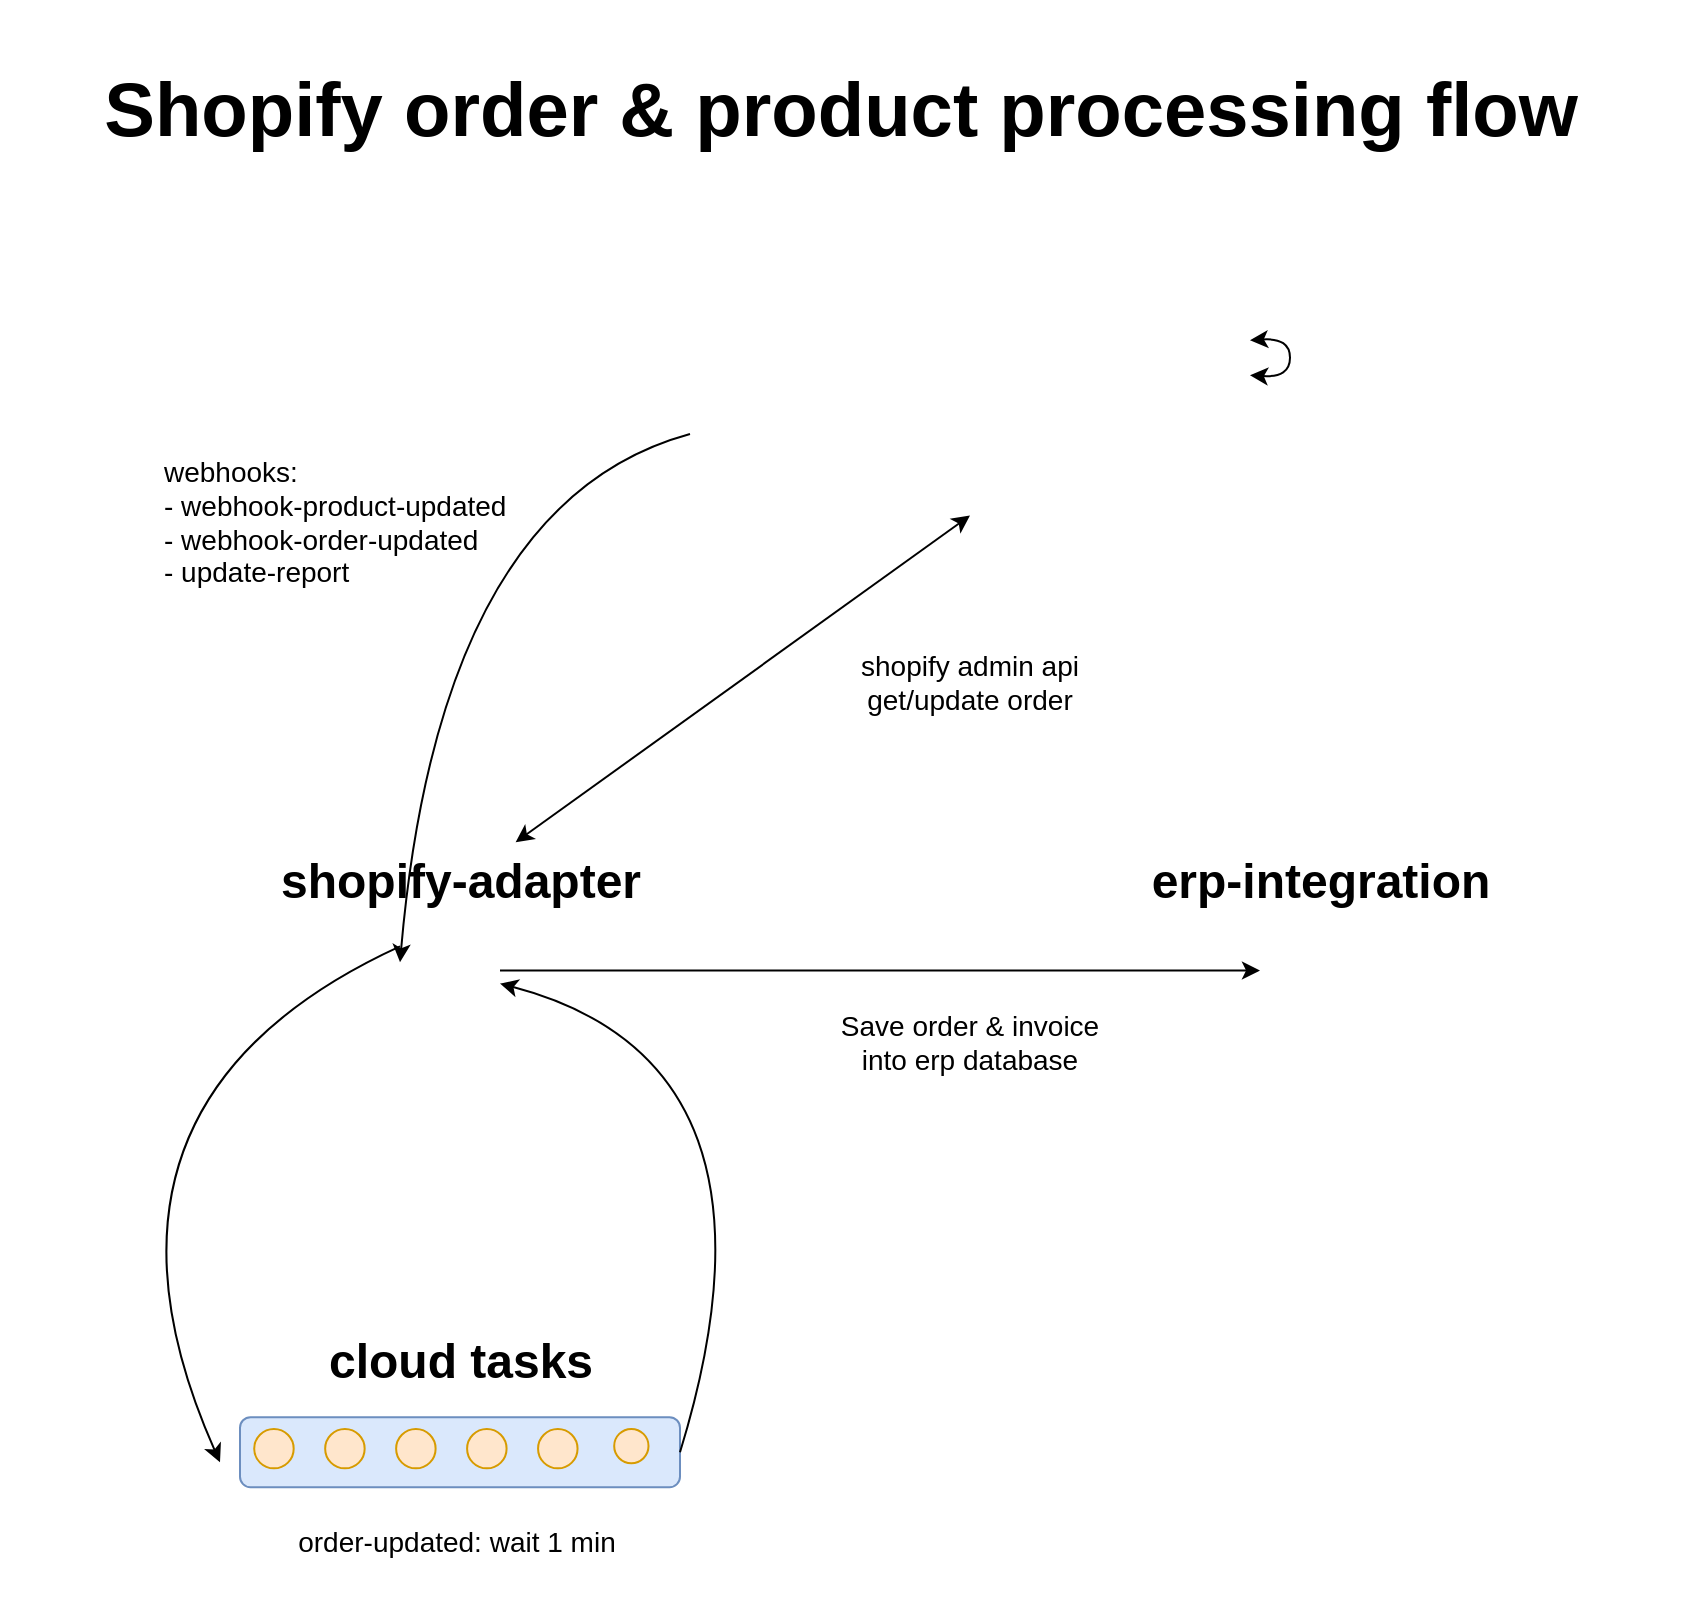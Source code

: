 <mxfile version="18.0.7" type="github">
  <diagram id="PMU9mJKEN09UNIhL2ygX" name="Page-1">
    <mxGraphModel dx="1851" dy="1193" grid="1" gridSize="10" guides="1" tooltips="1" connect="1" arrows="1" fold="1" page="1" pageScale="1" pageWidth="1100" pageHeight="850" math="0" shadow="0">
      <root>
        <mxCell id="0" />
        <mxCell id="1" parent="0" />
        <mxCell id="q9qRasn8BuUO5pFOzquI-30" style="edgeStyle=none;orthogonalLoop=1;jettySize=auto;html=1;curved=1;" edge="1" parent="1" source="q9qRasn8BuUO5pFOzquI-4">
          <mxGeometry relative="1" as="geometry">
            <mxPoint x="420" y="229.995" as="sourcePoint" />
            <mxPoint x="310" y="511.11" as="targetPoint" />
            <Array as="points">
              <mxPoint x="330" y="281.11" />
            </Array>
          </mxGeometry>
        </mxCell>
        <mxCell id="q9qRasn8BuUO5pFOzquI-4" value="" style="shape=image;verticalLabelPosition=bottom;labelBackgroundColor=default;verticalAlign=top;aspect=fixed;imageAspect=0;image=https://logos-world.net/wp-content/uploads/2020/11/Shopify-Logo.png;" vertex="1" parent="1">
          <mxGeometry x="455" y="130" width="280" height="157.77" as="geometry" />
        </mxCell>
        <mxCell id="q9qRasn8BuUO5pFOzquI-10" value="" style="group" vertex="1" connectable="0" parent="1">
          <mxGeometry x="290" y="451.11" width="100" height="88.27" as="geometry" />
        </mxCell>
        <mxCell id="q9qRasn8BuUO5pFOzquI-6" value="" style="shape=image;verticalLabelPosition=bottom;labelBackgroundColor=default;verticalAlign=top;aspect=fixed;imageAspect=0;image=https://docs.nestjs.com/assets/logo-small.svg;" vertex="1" parent="q9qRasn8BuUO5pFOzquI-10">
          <mxGeometry x="20" y="40.0" width="50" height="48.27" as="geometry" />
        </mxCell>
        <mxCell id="q9qRasn8BuUO5pFOzquI-7" value="shopify-adapter" style="text;strokeColor=none;fillColor=none;html=1;fontSize=24;fontStyle=1;verticalAlign=middle;align=center;" vertex="1" parent="q9qRasn8BuUO5pFOzquI-10">
          <mxGeometry width="100" height="40" as="geometry" />
        </mxCell>
        <mxCell id="q9qRasn8BuUO5pFOzquI-11" value="" style="group" vertex="1" connectable="0" parent="1">
          <mxGeometry x="720" y="451.11" width="100" height="88.27" as="geometry" />
        </mxCell>
        <mxCell id="q9qRasn8BuUO5pFOzquI-8" value="" style="shape=image;verticalLabelPosition=bottom;labelBackgroundColor=default;verticalAlign=top;aspect=fixed;imageAspect=0;image=https://docs.nestjs.com/assets/logo-small.svg;" vertex="1" parent="q9qRasn8BuUO5pFOzquI-11">
          <mxGeometry x="20" y="40.0" width="50" height="48.27" as="geometry" />
        </mxCell>
        <mxCell id="q9qRasn8BuUO5pFOzquI-9" value="erp-integration" style="text;strokeColor=none;fillColor=none;html=1;fontSize=24;fontStyle=1;verticalAlign=middle;align=center;" vertex="1" parent="q9qRasn8BuUO5pFOzquI-11">
          <mxGeometry width="100" height="40" as="geometry" />
        </mxCell>
        <mxCell id="q9qRasn8BuUO5pFOzquI-27" value="" style="group" vertex="1" connectable="0" parent="1">
          <mxGeometry x="230" y="691.11" width="280" height="90" as="geometry" />
        </mxCell>
        <mxCell id="q9qRasn8BuUO5pFOzquI-23" value="" style="group" vertex="1" connectable="0" parent="q9qRasn8BuUO5pFOzquI-27">
          <mxGeometry y="47.5" width="220" height="35" as="geometry" />
        </mxCell>
        <mxCell id="q9qRasn8BuUO5pFOzquI-15" value="" style="rounded=1;whiteSpace=wrap;html=1;fillColor=#dae8fc;strokeColor=#6c8ebf;" vertex="1" parent="q9qRasn8BuUO5pFOzquI-23">
          <mxGeometry width="220" height="35" as="geometry" />
        </mxCell>
        <mxCell id="q9qRasn8BuUO5pFOzquI-22" value="" style="group" vertex="1" connectable="0" parent="q9qRasn8BuUO5pFOzquI-23">
          <mxGeometry x="7.097" y="5.833" width="205.806" height="23.333" as="geometry" />
        </mxCell>
        <mxCell id="q9qRasn8BuUO5pFOzquI-16" value="" style="ellipse;whiteSpace=wrap;html=1;aspect=fixed;fillColor=#ffe6cc;strokeColor=#d79b00;" vertex="1" parent="q9qRasn8BuUO5pFOzquI-22">
          <mxGeometry width="19.744" height="19.744" as="geometry" />
        </mxCell>
        <mxCell id="q9qRasn8BuUO5pFOzquI-17" value="" style="ellipse;whiteSpace=wrap;html=1;aspect=fixed;fillColor=#ffe6cc;strokeColor=#d79b00;" vertex="1" parent="q9qRasn8BuUO5pFOzquI-22">
          <mxGeometry x="35.484" width="19.744" height="19.744" as="geometry" />
        </mxCell>
        <mxCell id="q9qRasn8BuUO5pFOzquI-18" value="" style="ellipse;whiteSpace=wrap;html=1;aspect=fixed;fillColor=#ffe6cc;strokeColor=#d79b00;" vertex="1" parent="q9qRasn8BuUO5pFOzquI-22">
          <mxGeometry x="70.968" width="19.744" height="19.744" as="geometry" />
        </mxCell>
        <mxCell id="q9qRasn8BuUO5pFOzquI-19" value="" style="ellipse;whiteSpace=wrap;html=1;aspect=fixed;fillColor=#ffe6cc;strokeColor=#d79b00;" vertex="1" parent="q9qRasn8BuUO5pFOzquI-22">
          <mxGeometry x="106.452" width="19.744" height="19.744" as="geometry" />
        </mxCell>
        <mxCell id="q9qRasn8BuUO5pFOzquI-20" value="" style="ellipse;whiteSpace=wrap;html=1;aspect=fixed;fillColor=#ffe6cc;strokeColor=#d79b00;" vertex="1" parent="q9qRasn8BuUO5pFOzquI-22">
          <mxGeometry x="141.935" width="19.744" height="19.744" as="geometry" />
        </mxCell>
        <mxCell id="q9qRasn8BuUO5pFOzquI-21" value="" style="ellipse;whiteSpace=wrap;html=1;aspect=fixed;fillColor=#ffe6cc;strokeColor=#d79b00;" vertex="1" parent="q9qRasn8BuUO5pFOzquI-23">
          <mxGeometry x="187.097" y="5.833" width="17.16" height="17.16" as="geometry" />
        </mxCell>
        <mxCell id="q9qRasn8BuUO5pFOzquI-26" value="&lt;div&gt;cloud tasks&lt;/div&gt;" style="text;strokeColor=none;fillColor=none;html=1;fontSize=24;fontStyle=1;verticalAlign=middle;align=center;" vertex="1" parent="q9qRasn8BuUO5pFOzquI-27">
          <mxGeometry x="60" width="100" height="40" as="geometry" />
        </mxCell>
        <mxCell id="q9qRasn8BuUO5pFOzquI-12" value="" style="shape=image;verticalLabelPosition=bottom;labelBackgroundColor=default;verticalAlign=top;aspect=fixed;imageAspect=0;image=https://joncloudgeek.com/blog/managing-background-jobs-with-cloud-tasks/cloud-tasks-logo.png;" vertex="1" parent="q9qRasn8BuUO5pFOzquI-27">
          <mxGeometry x="230" y="40" width="50" height="50" as="geometry" />
        </mxCell>
        <mxCell id="q9qRasn8BuUO5pFOzquI-31" value="&lt;div style=&quot;font-size: 14px;&quot; align=&quot;left&quot;&gt;&lt;font style=&quot;font-size: 14px;&quot;&gt;webhooks:&lt;/font&gt;&lt;/div&gt;&lt;div style=&quot;font-size: 14px;&quot; align=&quot;left&quot;&gt;&lt;font style=&quot;font-size: 14px;&quot;&gt;- webhook-product-updated&lt;/font&gt;&lt;/div&gt;&lt;div style=&quot;font-size: 14px;&quot; align=&quot;left&quot;&gt;&lt;font style=&quot;font-size: 14px;&quot;&gt;- webhook-order-updated&lt;/font&gt;&lt;/div&gt;&lt;div style=&quot;font-size: 14px;&quot; align=&quot;left&quot;&gt;&lt;font style=&quot;font-size: 14px;&quot;&gt;- update-report&lt;br&gt;&lt;/font&gt;&lt;/div&gt;" style="text;html=1;strokeColor=none;fillColor=none;align=left;verticalAlign=middle;whiteSpace=wrap;rounded=0;" vertex="1" parent="1">
          <mxGeometry x="190" y="251.11" width="220" height="80" as="geometry" />
        </mxCell>
        <mxCell id="q9qRasn8BuUO5pFOzquI-34" style="edgeStyle=none;curved=1;orthogonalLoop=1;jettySize=auto;html=1;fontSize=14;exitX=0;exitY=0.25;exitDx=0;exitDy=0;" edge="1" parent="1" source="q9qRasn8BuUO5pFOzquI-6">
          <mxGeometry relative="1" as="geometry">
            <mxPoint x="220" y="761.11" as="targetPoint" />
            <Array as="points">
              <mxPoint x="140" y="581.11" />
            </Array>
          </mxGeometry>
        </mxCell>
        <mxCell id="q9qRasn8BuUO5pFOzquI-39" value="" style="edgeStyle=none;curved=1;orthogonalLoop=1;jettySize=auto;html=1;fontSize=14;exitX=1;exitY=0.5;exitDx=0;exitDy=0;" edge="1" parent="1" source="q9qRasn8BuUO5pFOzquI-15" target="q9qRasn8BuUO5pFOzquI-6">
          <mxGeometry relative="1" as="geometry">
            <mxPoint x="530" y="751.11" as="targetPoint" />
            <Array as="points">
              <mxPoint x="510" y="561.11" />
            </Array>
          </mxGeometry>
        </mxCell>
        <mxCell id="q9qRasn8BuUO5pFOzquI-40" style="edgeStyle=none;curved=1;orthogonalLoop=1;jettySize=auto;html=1;fontSize=14;" edge="1" parent="1" source="q9qRasn8BuUO5pFOzquI-6" target="q9qRasn8BuUO5pFOzquI-8">
          <mxGeometry relative="1" as="geometry" />
        </mxCell>
        <mxCell id="q9qRasn8BuUO5pFOzquI-41" style="edgeStyle=none;curved=1;orthogonalLoop=1;jettySize=auto;html=1;fontSize=14;startArrow=classic;startFill=1;endArrow=classic;endFill=1;entryX=0.5;entryY=1;entryDx=0;entryDy=0;" edge="1" parent="1" source="q9qRasn8BuUO5pFOzquI-7" target="q9qRasn8BuUO5pFOzquI-4">
          <mxGeometry relative="1" as="geometry">
            <mxPoint x="576.8" y="310.3" as="targetPoint" />
          </mxGeometry>
        </mxCell>
        <mxCell id="q9qRasn8BuUO5pFOzquI-42" value="&lt;div&gt;shopify admin api&lt;/div&gt;&lt;div&gt;get/update order&lt;br&gt;&lt;/div&gt;" style="text;html=1;strokeColor=none;fillColor=none;align=center;verticalAlign=middle;whiteSpace=wrap;rounded=0;fontSize=14;" vertex="1" parent="1">
          <mxGeometry x="490" y="361.11" width="210" height="20" as="geometry" />
        </mxCell>
        <mxCell id="q9qRasn8BuUO5pFOzquI-44" value="&lt;div&gt;order-updated: wait 1 min&lt;/div&gt;" style="text;html=1;strokeColor=none;fillColor=none;align=center;verticalAlign=middle;whiteSpace=wrap;rounded=0;fontSize=14;" vertex="1" parent="1">
          <mxGeometry x="210" y="771.11" width="257" height="60" as="geometry" />
        </mxCell>
        <mxCell id="q9qRasn8BuUO5pFOzquI-45" value="&lt;div&gt;Save order &amp;amp; invoice into erp database&lt;/div&gt;" style="text;html=1;strokeColor=none;fillColor=none;align=center;verticalAlign=middle;whiteSpace=wrap;rounded=0;fontSize=14;" vertex="1" parent="1">
          <mxGeometry x="525" y="511.11" width="140" height="80" as="geometry" />
        </mxCell>
        <mxCell id="q9qRasn8BuUO5pFOzquI-46" style="edgeStyle=none;curved=1;orthogonalLoop=1;jettySize=auto;html=1;fontSize=14;startArrow=classic;startFill=1;endArrow=classic;endFill=1;" edge="1" parent="1" source="q9qRasn8BuUO5pFOzquI-4" target="q9qRasn8BuUO5pFOzquI-4">
          <mxGeometry relative="1" as="geometry" />
        </mxCell>
        <mxCell id="q9qRasn8BuUO5pFOzquI-47" value="&lt;font style=&quot;font-size: 38px;&quot;&gt;Shopify order &amp;amp; product processing flow&lt;/font&gt;" style="text;strokeColor=none;fillColor=none;html=1;fontSize=24;fontStyle=1;verticalAlign=middle;align=center;" vertex="1" parent="1">
          <mxGeometry x="110" y="30" width="840" height="110" as="geometry" />
        </mxCell>
      </root>
    </mxGraphModel>
  </diagram>
</mxfile>
